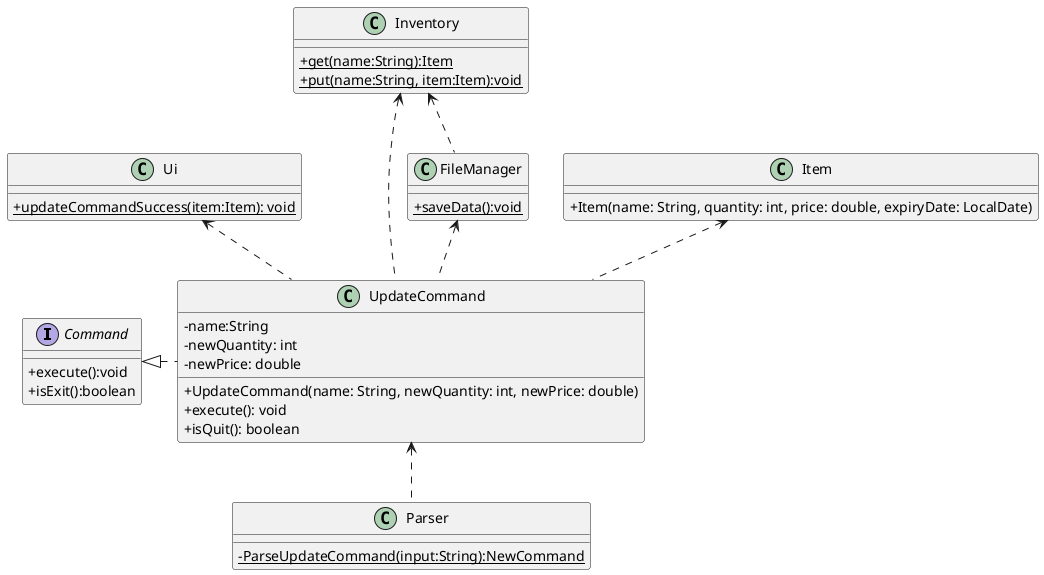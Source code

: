 @startuml
'https://plantuml.com/class-diagram
skinparam classAttributeIconSize 0

interface Command
class Ui
class Inventory
class Item
class UpdateCommand
class Parser
class FileManager

UpdateCommand <.. Parser
Command <|. UpdateCommand
Ui <.. UpdateCommand
Inventory <.. UpdateCommand
Item <.. UpdateCommand
FileManager <.. UpdateCommand
Inventory <.. FileManager

interface Command {
    +execute():void
    +isExit():boolean
}

class UpdateCommand {
    -name:String
    -newQuantity: int
    -newPrice: double
    +UpdateCommand(name: String, newQuantity: int, newPrice: double)
    +execute(): void
    +isQuit(): boolean
}

class Item {
    +Item(name: String, quantity: int, price: double, expiryDate: LocalDate)
}

class Ui {
    {static}+updateCommandSuccess(item:Item): void
}

class Parser {
    {static}-ParseUpdateCommand(input:String):NewCommand
}

class Inventory {
    {static}+get(name:String):Item
    {static}+put(name:String, item:Item):void
}

class FileManager {
    {static}+saveData():void
}

@enduml

@startuml
hide footbox
participant "SuperTracker" as SuperTracker <<class>> #f5e3a9
participant ":UpdateCommand" as UpdateCommand #cbf7f4
participant "FileManager" as FileManager <<class>> #bcf7cf
participant "Inventory" as Inventory <<class>> #d5eac2
participant "Ui" as Ui <<class>> #e5c2ea
participant "oldItem:Item" as Item #fbffb2

SuperTracker -> UpdateCommand : execute()
activate UpdateCommand #cbf7f4

UpdateCommand -> Inventory : get(name:String)
activate Inventory #d5eac2
Inventory --> UpdateCommand : oldItem:Item
deactivate Inventory

opt newQuantity == -1
    UpdateCommand -> Item: getQuantity()
    activate Item #fbffb2
    Item --> UpdateCommand: oldItemQuantity
    deactivate Item
end

opt newPrice == -1
    UpdateCommand -> Item: getPrice()
    activate Item #fbffb2
    Item --> UpdateCommand: oldItemPrice
    deactivate Item
end

UpdateCommand -> Inventory : put(name:String, item:Item)
activate Inventory #d5eac2
Inventory --> UpdateCommand
deactivate Inventory

UpdateCommand -> Ui : updateCommandSuccess(item:Item)
activate Ui #e5c2ea
Ui --> UpdateCommand
deactivate Ui

UpdateCommand -> FileManager : saveData()
activate FileManager #bcf7cf
FileManager --> UpdateCommand
deactivate FileManager

UpdateCommand --> SuperTracker
deactivate UpdateCommand
@enduml